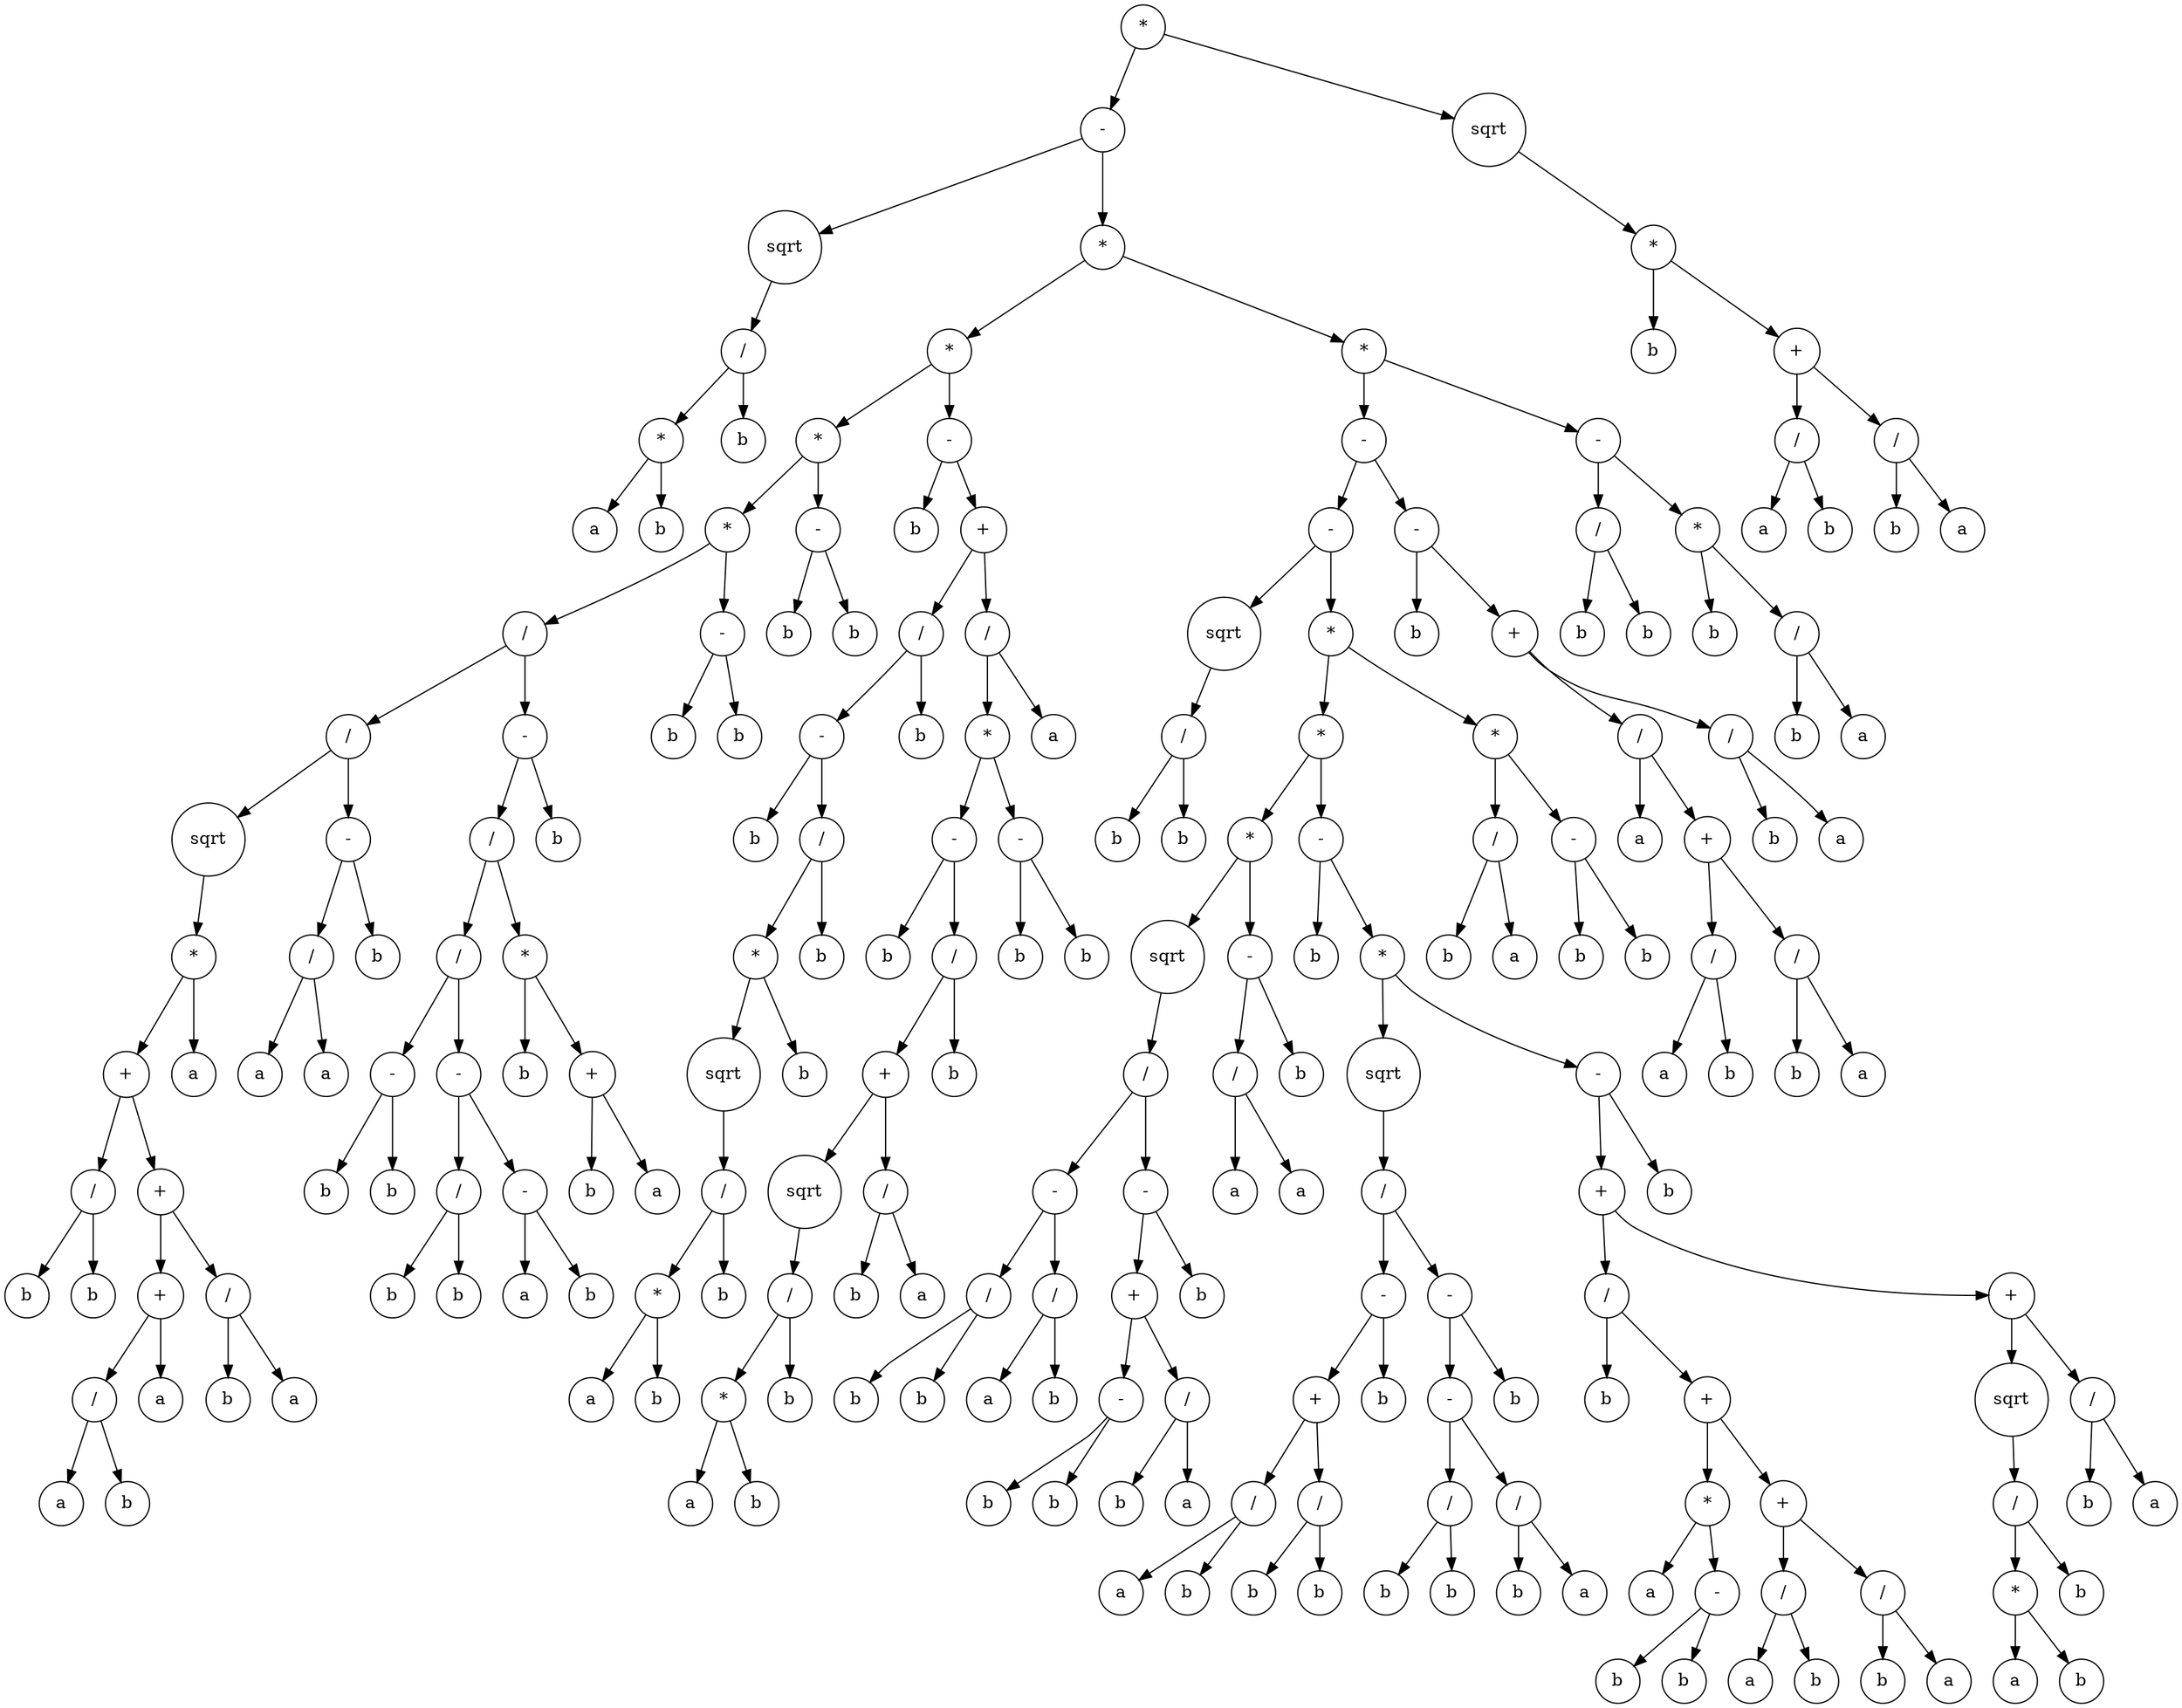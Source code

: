 digraph g {
graph [ordering=out];
node [shape=circle];
n[label = "*"];
n0[label = "-"];
n00[label = "sqrt"];
n000[label = "/"];
n0000[label = "*"];
n00000[label = "a"];
n0000 -> n00000;
n00001[label = "b"];
n0000 -> n00001;
n000 -> n0000;
n0001[label = "b"];
n000 -> n0001;
n00 -> n000;
n0 -> n00;
n01[label = "*"];
n010[label = "*"];
n0100[label = "*"];
n01000[label = "*"];
n010000[label = "/"];
n0100000[label = "/"];
n01000000[label = "sqrt"];
n010000000[label = "*"];
n0100000000[label = "+"];
n01000000000[label = "/"];
n010000000000[label = "b"];
n01000000000 -> n010000000000;
n010000000001[label = "b"];
n01000000000 -> n010000000001;
n0100000000 -> n01000000000;
n01000000001[label = "+"];
n010000000010[label = "+"];
n0100000000100[label = "/"];
n01000000001000[label = "a"];
n0100000000100 -> n01000000001000;
n01000000001001[label = "b"];
n0100000000100 -> n01000000001001;
n010000000010 -> n0100000000100;
n0100000000101[label = "a"];
n010000000010 -> n0100000000101;
n01000000001 -> n010000000010;
n010000000011[label = "/"];
n0100000000110[label = "b"];
n010000000011 -> n0100000000110;
n0100000000111[label = "a"];
n010000000011 -> n0100000000111;
n01000000001 -> n010000000011;
n0100000000 -> n01000000001;
n010000000 -> n0100000000;
n0100000001[label = "a"];
n010000000 -> n0100000001;
n01000000 -> n010000000;
n0100000 -> n01000000;
n01000001[label = "-"];
n010000010[label = "/"];
n0100000100[label = "a"];
n010000010 -> n0100000100;
n0100000101[label = "a"];
n010000010 -> n0100000101;
n01000001 -> n010000010;
n010000011[label = "b"];
n01000001 -> n010000011;
n0100000 -> n01000001;
n010000 -> n0100000;
n0100001[label = "-"];
n01000010[label = "/"];
n010000100[label = "/"];
n0100001000[label = "-"];
n01000010000[label = "b"];
n0100001000 -> n01000010000;
n01000010001[label = "b"];
n0100001000 -> n01000010001;
n010000100 -> n0100001000;
n0100001001[label = "-"];
n01000010010[label = "/"];
n010000100100[label = "b"];
n01000010010 -> n010000100100;
n010000100101[label = "b"];
n01000010010 -> n010000100101;
n0100001001 -> n01000010010;
n01000010011[label = "-"];
n010000100110[label = "a"];
n01000010011 -> n010000100110;
n010000100111[label = "b"];
n01000010011 -> n010000100111;
n0100001001 -> n01000010011;
n010000100 -> n0100001001;
n01000010 -> n010000100;
n010000101[label = "*"];
n0100001010[label = "b"];
n010000101 -> n0100001010;
n0100001011[label = "+"];
n01000010110[label = "b"];
n0100001011 -> n01000010110;
n01000010111[label = "a"];
n0100001011 -> n01000010111;
n010000101 -> n0100001011;
n01000010 -> n010000101;
n0100001 -> n01000010;
n01000011[label = "b"];
n0100001 -> n01000011;
n010000 -> n0100001;
n01000 -> n010000;
n010001[label = "-"];
n0100010[label = "b"];
n010001 -> n0100010;
n0100011[label = "b"];
n010001 -> n0100011;
n01000 -> n010001;
n0100 -> n01000;
n01001[label = "-"];
n010010[label = "b"];
n01001 -> n010010;
n010011[label = "b"];
n01001 -> n010011;
n0100 -> n01001;
n010 -> n0100;
n0101[label = "-"];
n01010[label = "b"];
n0101 -> n01010;
n01011[label = "+"];
n010110[label = "/"];
n0101100[label = "-"];
n01011000[label = "b"];
n0101100 -> n01011000;
n01011001[label = "/"];
n010110010[label = "*"];
n0101100100[label = "sqrt"];
n01011001000[label = "/"];
n010110010000[label = "*"];
n0101100100000[label = "a"];
n010110010000 -> n0101100100000;
n0101100100001[label = "b"];
n010110010000 -> n0101100100001;
n01011001000 -> n010110010000;
n010110010001[label = "b"];
n01011001000 -> n010110010001;
n0101100100 -> n01011001000;
n010110010 -> n0101100100;
n0101100101[label = "b"];
n010110010 -> n0101100101;
n01011001 -> n010110010;
n010110011[label = "b"];
n01011001 -> n010110011;
n0101100 -> n01011001;
n010110 -> n0101100;
n0101101[label = "b"];
n010110 -> n0101101;
n01011 -> n010110;
n010111[label = "/"];
n0101110[label = "*"];
n01011100[label = "-"];
n010111000[label = "b"];
n01011100 -> n010111000;
n010111001[label = "/"];
n0101110010[label = "+"];
n01011100100[label = "sqrt"];
n010111001000[label = "/"];
n0101110010000[label = "*"];
n01011100100000[label = "a"];
n0101110010000 -> n01011100100000;
n01011100100001[label = "b"];
n0101110010000 -> n01011100100001;
n010111001000 -> n0101110010000;
n0101110010001[label = "b"];
n010111001000 -> n0101110010001;
n01011100100 -> n010111001000;
n0101110010 -> n01011100100;
n01011100101[label = "/"];
n010111001010[label = "b"];
n01011100101 -> n010111001010;
n010111001011[label = "a"];
n01011100101 -> n010111001011;
n0101110010 -> n01011100101;
n010111001 -> n0101110010;
n0101110011[label = "b"];
n010111001 -> n0101110011;
n01011100 -> n010111001;
n0101110 -> n01011100;
n01011101[label = "-"];
n010111010[label = "b"];
n01011101 -> n010111010;
n010111011[label = "b"];
n01011101 -> n010111011;
n0101110 -> n01011101;
n010111 -> n0101110;
n0101111[label = "a"];
n010111 -> n0101111;
n01011 -> n010111;
n0101 -> n01011;
n010 -> n0101;
n01 -> n010;
n011[label = "*"];
n0110[label = "-"];
n01100[label = "-"];
n011000[label = "sqrt"];
n0110000[label = "/"];
n01100000[label = "b"];
n0110000 -> n01100000;
n01100001[label = "b"];
n0110000 -> n01100001;
n011000 -> n0110000;
n01100 -> n011000;
n011001[label = "*"];
n0110010[label = "*"];
n01100100[label = "*"];
n011001000[label = "sqrt"];
n0110010000[label = "/"];
n01100100000[label = "-"];
n011001000000[label = "/"];
n0110010000000[label = "b"];
n011001000000 -> n0110010000000;
n0110010000001[label = "b"];
n011001000000 -> n0110010000001;
n01100100000 -> n011001000000;
n011001000001[label = "/"];
n0110010000010[label = "a"];
n011001000001 -> n0110010000010;
n0110010000011[label = "b"];
n011001000001 -> n0110010000011;
n01100100000 -> n011001000001;
n0110010000 -> n01100100000;
n01100100001[label = "-"];
n011001000010[label = "+"];
n0110010000100[label = "-"];
n01100100001000[label = "b"];
n0110010000100 -> n01100100001000;
n01100100001001[label = "b"];
n0110010000100 -> n01100100001001;
n011001000010 -> n0110010000100;
n0110010000101[label = "/"];
n01100100001010[label = "b"];
n0110010000101 -> n01100100001010;
n01100100001011[label = "a"];
n0110010000101 -> n01100100001011;
n011001000010 -> n0110010000101;
n01100100001 -> n011001000010;
n011001000011[label = "b"];
n01100100001 -> n011001000011;
n0110010000 -> n01100100001;
n011001000 -> n0110010000;
n01100100 -> n011001000;
n011001001[label = "-"];
n0110010010[label = "/"];
n01100100100[label = "a"];
n0110010010 -> n01100100100;
n01100100101[label = "a"];
n0110010010 -> n01100100101;
n011001001 -> n0110010010;
n0110010011[label = "b"];
n011001001 -> n0110010011;
n01100100 -> n011001001;
n0110010 -> n01100100;
n01100101[label = "-"];
n011001010[label = "b"];
n01100101 -> n011001010;
n011001011[label = "*"];
n0110010110[label = "sqrt"];
n01100101100[label = "/"];
n011001011000[label = "-"];
n0110010110000[label = "+"];
n01100101100000[label = "/"];
n011001011000000[label = "a"];
n01100101100000 -> n011001011000000;
n011001011000001[label = "b"];
n01100101100000 -> n011001011000001;
n0110010110000 -> n01100101100000;
n01100101100001[label = "/"];
n011001011000010[label = "b"];
n01100101100001 -> n011001011000010;
n011001011000011[label = "b"];
n01100101100001 -> n011001011000011;
n0110010110000 -> n01100101100001;
n011001011000 -> n0110010110000;
n0110010110001[label = "b"];
n011001011000 -> n0110010110001;
n01100101100 -> n011001011000;
n011001011001[label = "-"];
n0110010110010[label = "-"];
n01100101100100[label = "/"];
n011001011001000[label = "b"];
n01100101100100 -> n011001011001000;
n011001011001001[label = "b"];
n01100101100100 -> n011001011001001;
n0110010110010 -> n01100101100100;
n01100101100101[label = "/"];
n011001011001010[label = "b"];
n01100101100101 -> n011001011001010;
n011001011001011[label = "a"];
n01100101100101 -> n011001011001011;
n0110010110010 -> n01100101100101;
n011001011001 -> n0110010110010;
n0110010110011[label = "b"];
n011001011001 -> n0110010110011;
n01100101100 -> n011001011001;
n0110010110 -> n01100101100;
n011001011 -> n0110010110;
n0110010111[label = "-"];
n01100101110[label = "+"];
n011001011100[label = "/"];
n0110010111000[label = "b"];
n011001011100 -> n0110010111000;
n0110010111001[label = "+"];
n01100101110010[label = "*"];
n011001011100100[label = "a"];
n01100101110010 -> n011001011100100;
n011001011100101[label = "-"];
n0110010111001010[label = "b"];
n011001011100101 -> n0110010111001010;
n0110010111001011[label = "b"];
n011001011100101 -> n0110010111001011;
n01100101110010 -> n011001011100101;
n0110010111001 -> n01100101110010;
n01100101110011[label = "+"];
n011001011100110[label = "/"];
n0110010111001100[label = "a"];
n011001011100110 -> n0110010111001100;
n0110010111001101[label = "b"];
n011001011100110 -> n0110010111001101;
n01100101110011 -> n011001011100110;
n011001011100111[label = "/"];
n0110010111001110[label = "b"];
n011001011100111 -> n0110010111001110;
n0110010111001111[label = "a"];
n011001011100111 -> n0110010111001111;
n01100101110011 -> n011001011100111;
n0110010111001 -> n01100101110011;
n011001011100 -> n0110010111001;
n01100101110 -> n011001011100;
n011001011101[label = "+"];
n0110010111010[label = "sqrt"];
n01100101110100[label = "/"];
n011001011101000[label = "*"];
n0110010111010000[label = "a"];
n011001011101000 -> n0110010111010000;
n0110010111010001[label = "b"];
n011001011101000 -> n0110010111010001;
n01100101110100 -> n011001011101000;
n011001011101001[label = "b"];
n01100101110100 -> n011001011101001;
n0110010111010 -> n01100101110100;
n011001011101 -> n0110010111010;
n0110010111011[label = "/"];
n01100101110110[label = "b"];
n0110010111011 -> n01100101110110;
n01100101110111[label = "a"];
n0110010111011 -> n01100101110111;
n011001011101 -> n0110010111011;
n01100101110 -> n011001011101;
n0110010111 -> n01100101110;
n01100101111[label = "b"];
n0110010111 -> n01100101111;
n011001011 -> n0110010111;
n01100101 -> n011001011;
n0110010 -> n01100101;
n011001 -> n0110010;
n0110011[label = "*"];
n01100110[label = "/"];
n011001100[label = "b"];
n01100110 -> n011001100;
n011001101[label = "a"];
n01100110 -> n011001101;
n0110011 -> n01100110;
n01100111[label = "-"];
n011001110[label = "b"];
n01100111 -> n011001110;
n011001111[label = "b"];
n01100111 -> n011001111;
n0110011 -> n01100111;
n011001 -> n0110011;
n01100 -> n011001;
n0110 -> n01100;
n01101[label = "-"];
n011010[label = "b"];
n01101 -> n011010;
n011011[label = "+"];
n0110110[label = "/"];
n01101100[label = "a"];
n0110110 -> n01101100;
n01101101[label = "+"];
n011011010[label = "/"];
n0110110100[label = "a"];
n011011010 -> n0110110100;
n0110110101[label = "b"];
n011011010 -> n0110110101;
n01101101 -> n011011010;
n011011011[label = "/"];
n0110110110[label = "b"];
n011011011 -> n0110110110;
n0110110111[label = "a"];
n011011011 -> n0110110111;
n01101101 -> n011011011;
n0110110 -> n01101101;
n011011 -> n0110110;
n0110111[label = "/"];
n01101110[label = "b"];
n0110111 -> n01101110;
n01101111[label = "a"];
n0110111 -> n01101111;
n011011 -> n0110111;
n01101 -> n011011;
n0110 -> n01101;
n011 -> n0110;
n0111[label = "-"];
n01110[label = "/"];
n011100[label = "b"];
n01110 -> n011100;
n011101[label = "b"];
n01110 -> n011101;
n0111 -> n01110;
n01111[label = "*"];
n011110[label = "b"];
n01111 -> n011110;
n011111[label = "/"];
n0111110[label = "b"];
n011111 -> n0111110;
n0111111[label = "a"];
n011111 -> n0111111;
n01111 -> n011111;
n0111 -> n01111;
n011 -> n0111;
n01 -> n011;
n0 -> n01;
n -> n0;
n1[label = "sqrt"];
n10[label = "*"];
n100[label = "b"];
n10 -> n100;
n101[label = "+"];
n1010[label = "/"];
n10100[label = "a"];
n1010 -> n10100;
n10101[label = "b"];
n1010 -> n10101;
n101 -> n1010;
n1011[label = "/"];
n10110[label = "b"];
n1011 -> n10110;
n10111[label = "a"];
n1011 -> n10111;
n101 -> n1011;
n10 -> n101;
n1 -> n10;
n -> n1;
}
